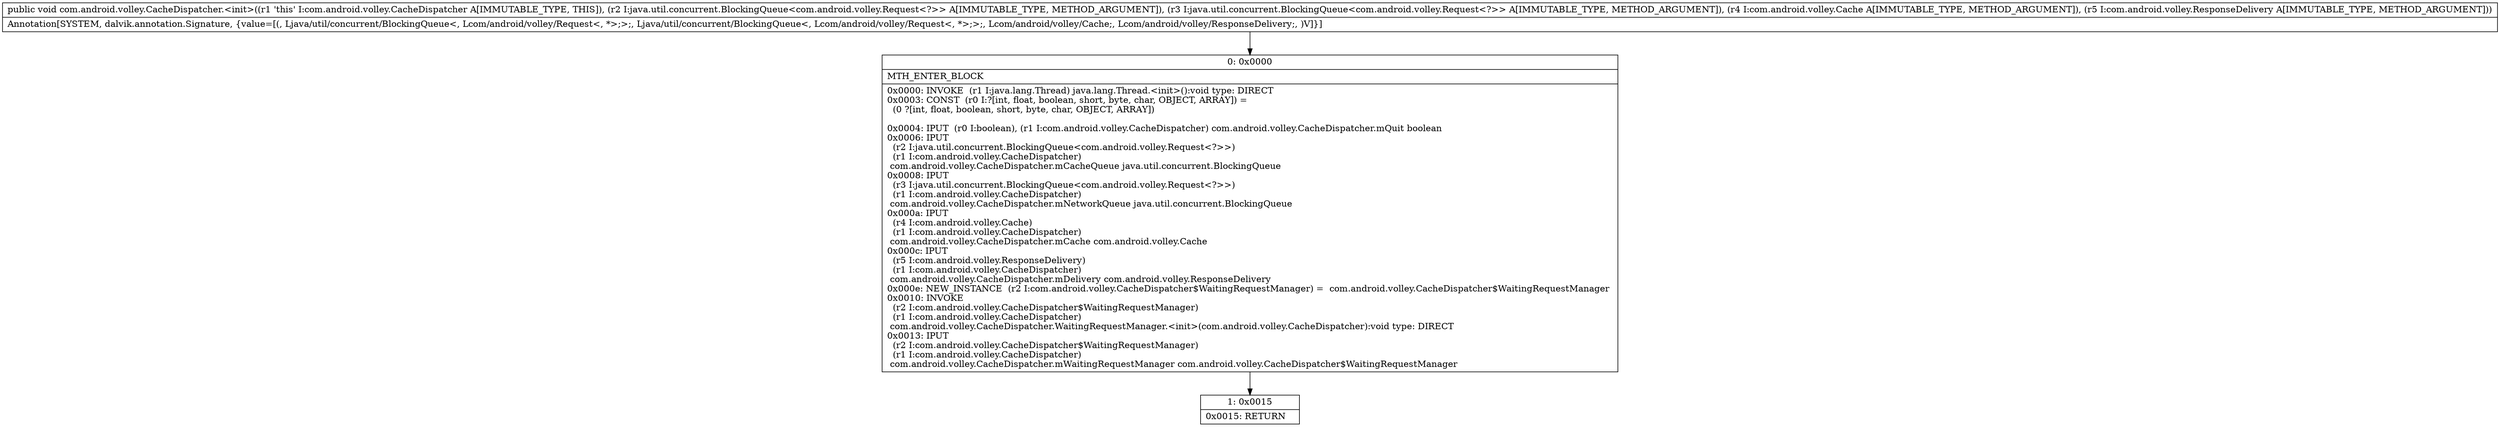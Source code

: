digraph "CFG forcom.android.volley.CacheDispatcher.\<init\>(Ljava\/util\/concurrent\/BlockingQueue;Ljava\/util\/concurrent\/BlockingQueue;Lcom\/android\/volley\/Cache;Lcom\/android\/volley\/ResponseDelivery;)V" {
Node_0 [shape=record,label="{0\:\ 0x0000|MTH_ENTER_BLOCK\l|0x0000: INVOKE  (r1 I:java.lang.Thread) java.lang.Thread.\<init\>():void type: DIRECT \l0x0003: CONST  (r0 I:?[int, float, boolean, short, byte, char, OBJECT, ARRAY]) = \l  (0 ?[int, float, boolean, short, byte, char, OBJECT, ARRAY])\l \l0x0004: IPUT  (r0 I:boolean), (r1 I:com.android.volley.CacheDispatcher) com.android.volley.CacheDispatcher.mQuit boolean \l0x0006: IPUT  \l  (r2 I:java.util.concurrent.BlockingQueue\<com.android.volley.Request\<?\>\>)\l  (r1 I:com.android.volley.CacheDispatcher)\l com.android.volley.CacheDispatcher.mCacheQueue java.util.concurrent.BlockingQueue \l0x0008: IPUT  \l  (r3 I:java.util.concurrent.BlockingQueue\<com.android.volley.Request\<?\>\>)\l  (r1 I:com.android.volley.CacheDispatcher)\l com.android.volley.CacheDispatcher.mNetworkQueue java.util.concurrent.BlockingQueue \l0x000a: IPUT  \l  (r4 I:com.android.volley.Cache)\l  (r1 I:com.android.volley.CacheDispatcher)\l com.android.volley.CacheDispatcher.mCache com.android.volley.Cache \l0x000c: IPUT  \l  (r5 I:com.android.volley.ResponseDelivery)\l  (r1 I:com.android.volley.CacheDispatcher)\l com.android.volley.CacheDispatcher.mDelivery com.android.volley.ResponseDelivery \l0x000e: NEW_INSTANCE  (r2 I:com.android.volley.CacheDispatcher$WaitingRequestManager) =  com.android.volley.CacheDispatcher$WaitingRequestManager \l0x0010: INVOKE  \l  (r2 I:com.android.volley.CacheDispatcher$WaitingRequestManager)\l  (r1 I:com.android.volley.CacheDispatcher)\l com.android.volley.CacheDispatcher.WaitingRequestManager.\<init\>(com.android.volley.CacheDispatcher):void type: DIRECT \l0x0013: IPUT  \l  (r2 I:com.android.volley.CacheDispatcher$WaitingRequestManager)\l  (r1 I:com.android.volley.CacheDispatcher)\l com.android.volley.CacheDispatcher.mWaitingRequestManager com.android.volley.CacheDispatcher$WaitingRequestManager \l}"];
Node_1 [shape=record,label="{1\:\ 0x0015|0x0015: RETURN   \l}"];
MethodNode[shape=record,label="{public void com.android.volley.CacheDispatcher.\<init\>((r1 'this' I:com.android.volley.CacheDispatcher A[IMMUTABLE_TYPE, THIS]), (r2 I:java.util.concurrent.BlockingQueue\<com.android.volley.Request\<?\>\> A[IMMUTABLE_TYPE, METHOD_ARGUMENT]), (r3 I:java.util.concurrent.BlockingQueue\<com.android.volley.Request\<?\>\> A[IMMUTABLE_TYPE, METHOD_ARGUMENT]), (r4 I:com.android.volley.Cache A[IMMUTABLE_TYPE, METHOD_ARGUMENT]), (r5 I:com.android.volley.ResponseDelivery A[IMMUTABLE_TYPE, METHOD_ARGUMENT]))  | Annotation[SYSTEM, dalvik.annotation.Signature, \{value=[(, Ljava\/util\/concurrent\/BlockingQueue\<, Lcom\/android\/volley\/Request\<, *\>;\>;, Ljava\/util\/concurrent\/BlockingQueue\<, Lcom\/android\/volley\/Request\<, *\>;\>;, Lcom\/android\/volley\/Cache;, Lcom\/android\/volley\/ResponseDelivery;, )V]\}]\l}"];
MethodNode -> Node_0;
Node_0 -> Node_1;
}

